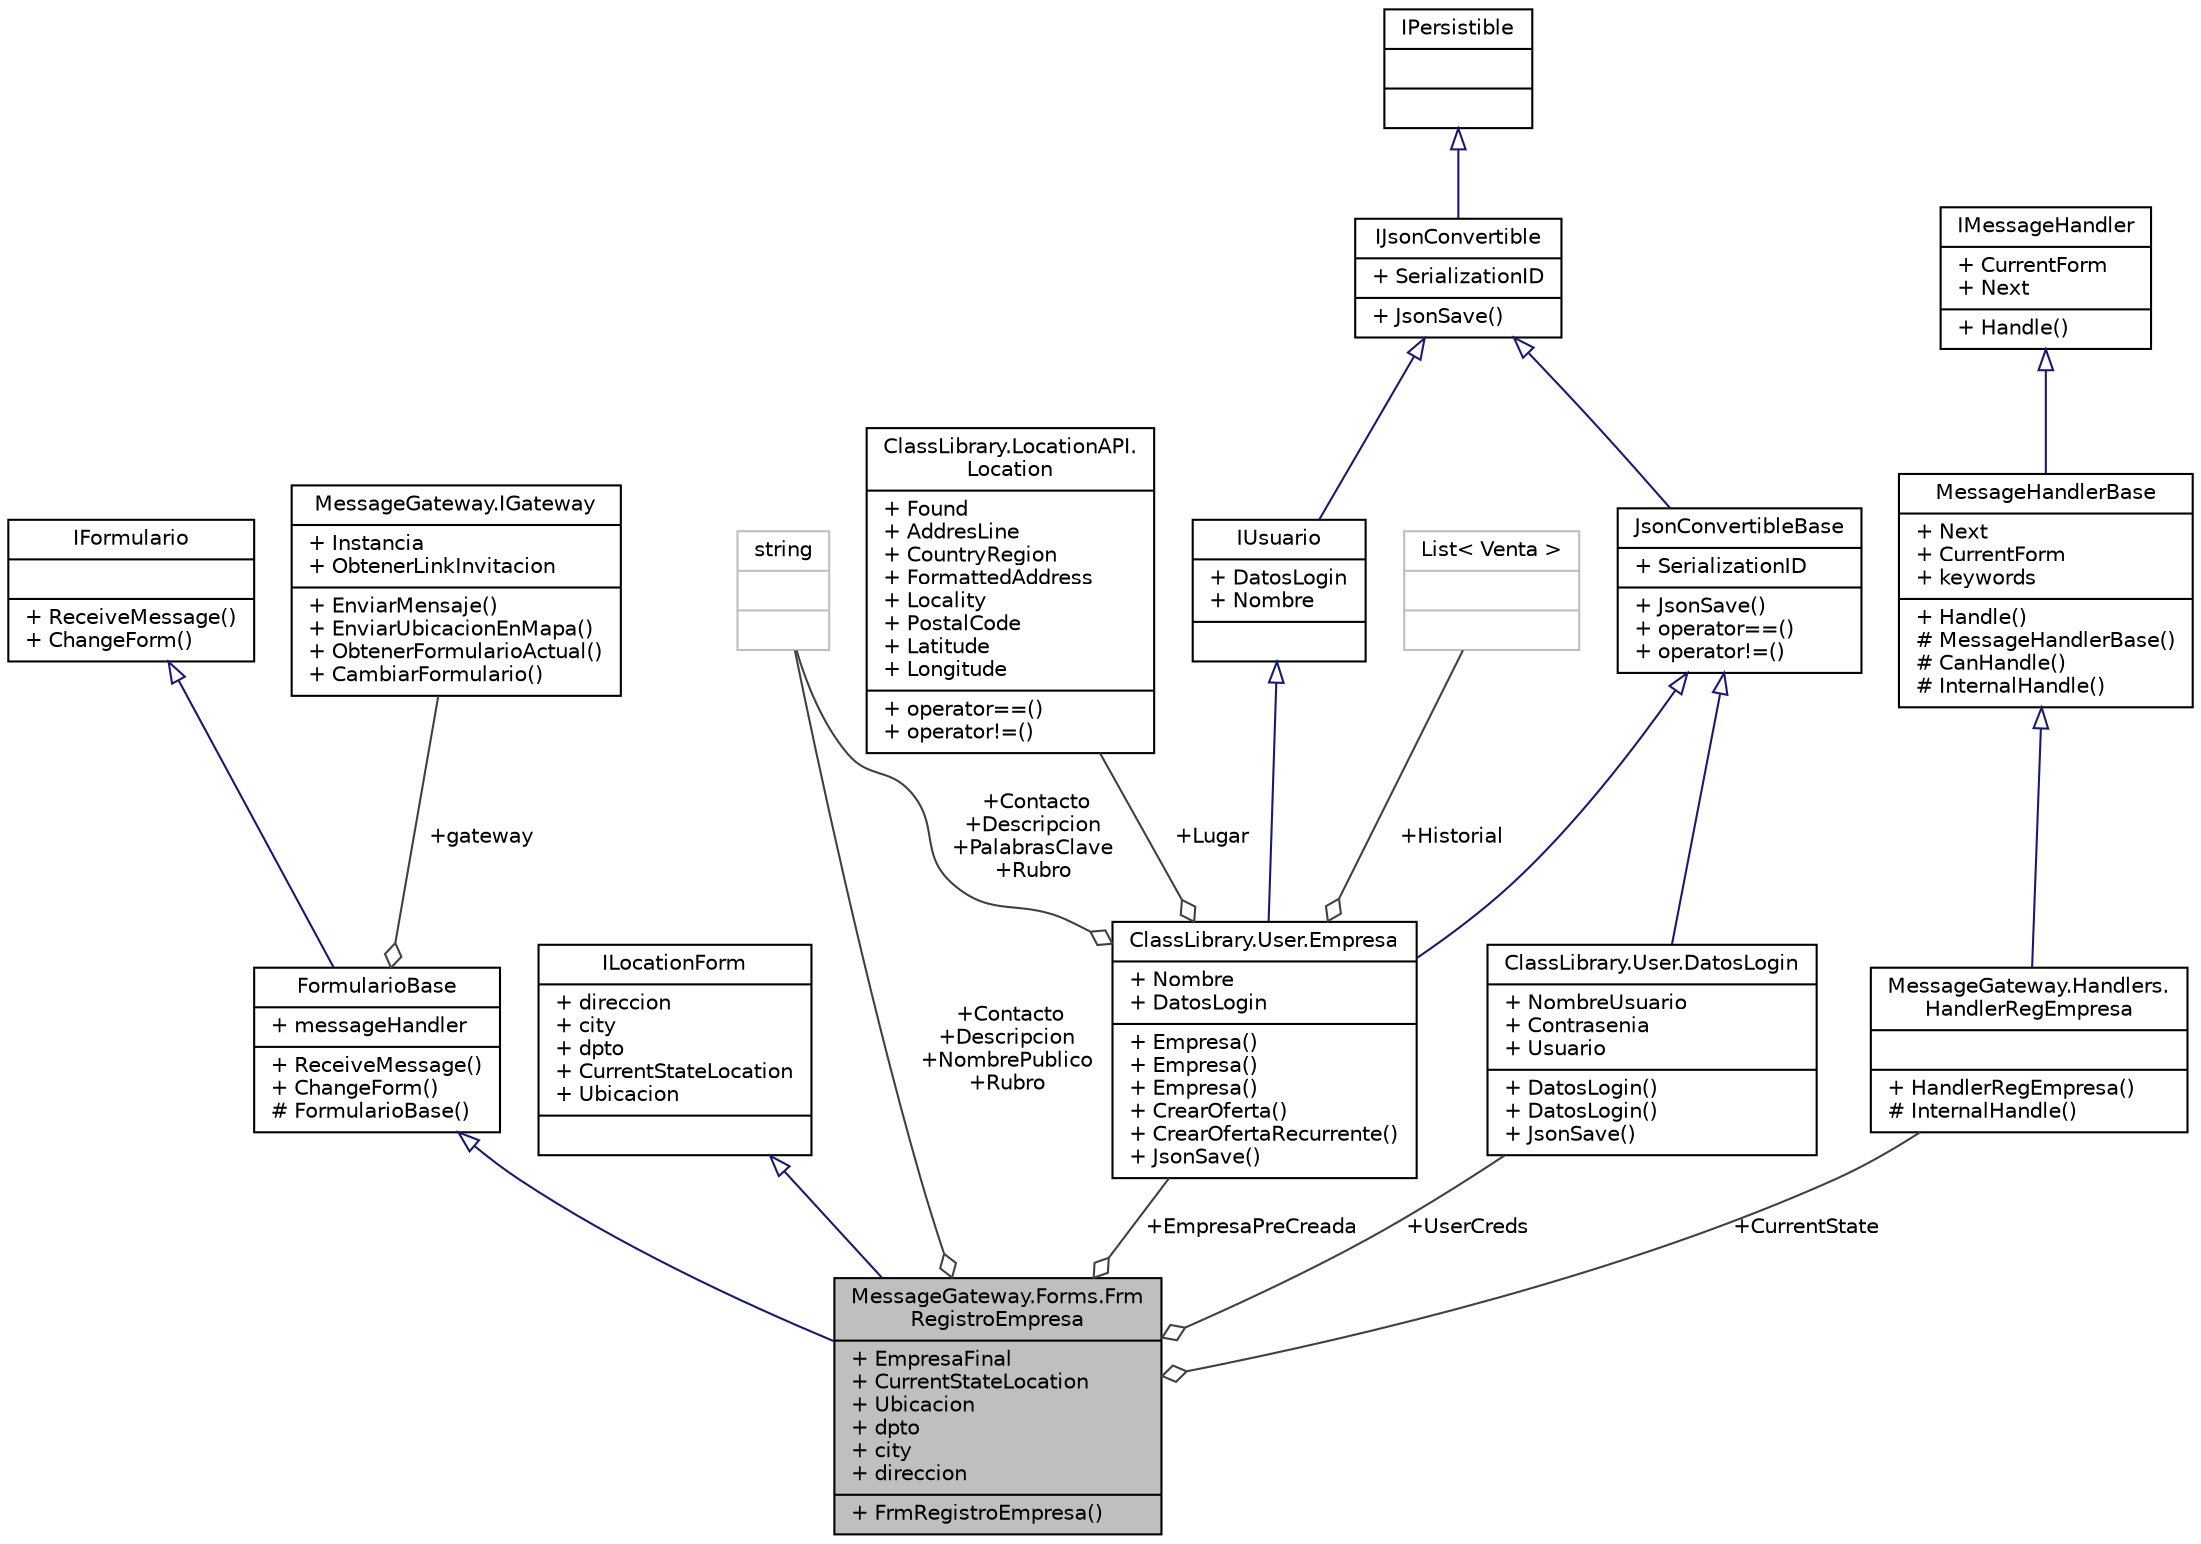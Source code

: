 digraph "MessageGateway.Forms.FrmRegistroEmpresa"
{
 // INTERACTIVE_SVG=YES
 // LATEX_PDF_SIZE
  edge [fontname="Helvetica",fontsize="10",labelfontname="Helvetica",labelfontsize="10"];
  node [fontname="Helvetica",fontsize="10",shape=record];
  Node1 [label="{MessageGateway.Forms.Frm\lRegistroEmpresa\n|+ EmpresaFinal\l+ CurrentStateLocation\l+ Ubicacion\l+ dpto\l+ city\l+ direccion\l|+ FrmRegistroEmpresa()\l}",height=0.2,width=0.4,color="black", fillcolor="grey75", style="filled", fontcolor="black",tooltip="Formulario que engloba la creacion de una empresa."];
  Node2 -> Node1 [dir="back",color="midnightblue",fontsize="10",style="solid",arrowtail="onormal",fontname="Helvetica"];
  Node2 [label="{FormularioBase\n|+ messageHandler\l|+ ReceiveMessage()\l+ ChangeForm()\l# FormularioBase()\l}",height=0.2,width=0.4,color="black", fillcolor="white", style="filled",URL="$classMessageGateway_1_1Forms_1_1FormularioBase.html",tooltip="Superclase para todos los formularios."];
  Node3 -> Node2 [dir="back",color="midnightblue",fontsize="10",style="solid",arrowtail="onormal",fontname="Helvetica"];
  Node3 [label="{IFormulario\n||+ ReceiveMessage()\l+ ChangeForm()\l}",height=0.2,width=0.4,color="black", fillcolor="white", style="filled",URL="$interfaceMessageGateway_1_1Forms_1_1IFormulario.html",tooltip="Interfaz que engloba todos los forularios y sus metodos principales."];
  Node4 -> Node2 [color="grey25",fontsize="10",style="solid",label=" +gateway" ,arrowhead="odiamond",fontname="Helvetica"];
  Node4 [label="{MessageGateway.IGateway\n|+ Instancia\l+ ObtenerLinkInvitacion\l|+ EnviarMensaje()\l+ EnviarUbicacionEnMapa()\l+ ObtenerFormularioActual()\l+ CambiarFormulario()\l}",height=0.2,width=0.4,color="black", fillcolor="white", style="filled",URL="$interfaceMessageGateway_1_1IGateway.html",tooltip="Interfaz que engloba las diferentes salidas y entradas posibles de mensaje de invitación al bot (mail..."];
  Node5 -> Node1 [dir="back",color="midnightblue",fontsize="10",style="solid",arrowtail="onormal",fontname="Helvetica"];
  Node5 [label="{ILocationForm\n|+ direccion\l+ city\l+ dpto\l+ CurrentStateLocation\l+ Ubicacion\l|}",height=0.2,width=0.4,color="black", fillcolor="white", style="filled",URL="$interfaceMessageGateway_1_1Forms_1_1ILocationForm.html",tooltip="Interfaz que engloba todos los formularios que necesitan una instancia de Location."];
  Node6 -> Node1 [color="grey25",fontsize="10",style="solid",label=" +Contacto\n+Descripcion\n+NombrePublico\n+Rubro" ,arrowhead="odiamond",fontname="Helvetica"];
  Node6 [label="{string\n||}",height=0.2,width=0.4,color="grey75", fillcolor="white", style="filled",tooltip=" "];
  Node7 -> Node1 [color="grey25",fontsize="10",style="solid",label=" +EmpresaPreCreada" ,arrowhead="odiamond",fontname="Helvetica"];
  Node7 [label="{ClassLibrary.User.Empresa\n|+ Nombre\l+ DatosLogin\l|+ Empresa()\l+ Empresa()\l+ Empresa()\l+ CrearOferta()\l+ CrearOfertaRecurrente()\l+ JsonSave()\l}",height=0.2,width=0.4,color="black", fillcolor="white", style="filled",URL="$classClassLibrary_1_1User_1_1Empresa.html",tooltip="Clase representativa de las empresas registradas y su información competente."];
  Node8 -> Node7 [dir="back",color="midnightblue",fontsize="10",style="solid",arrowtail="onormal",fontname="Helvetica"];
  Node8 [label="{JsonConvertibleBase\n|+ SerializationID\l|+ JsonSave()\l+ operator==()\l+ operator!=()\l}",height=0.2,width=0.4,color="black", fillcolor="white", style="filled",URL="$classImporters_1_1Json_1_1JsonConvertibleBase.html",tooltip="Clase base abstracta que redefine los operadores == y != para determinar si dos objetos son iguales e..."];
  Node9 -> Node8 [dir="back",color="midnightblue",fontsize="10",style="solid",arrowtail="onormal",fontname="Helvetica"];
  Node9 [label="{IJsonConvertible\n|+ SerializationID\l|+ JsonSave()\l}",height=0.2,width=0.4,color="black", fillcolor="white", style="filled",URL="$interfaceImporters_1_1Json_1_1IJsonConvertible.html",tooltip="Interfaz que permite a la librería de clases marcar las clases que se persisten en formato JSON...."];
  Node10 -> Node9 [dir="back",color="midnightblue",fontsize="10",style="solid",arrowtail="onormal",fontname="Helvetica"];
  Node10 [label="{IPersistible\n||}",height=0.2,width=0.4,color="black", fillcolor="white", style="filled",URL="$interfaceImporters_1_1IPersistible.html",tooltip="Identifica las clases que se espera que la base de datos persista."];
  Node11 -> Node7 [dir="back",color="midnightblue",fontsize="10",style="solid",arrowtail="onormal",fontname="Helvetica"];
  Node11 [label="{IUsuario\n|+ DatosLogin\l+ Nombre\l|}",height=0.2,width=0.4,color="black", fillcolor="white", style="filled",URL="$interfaceClassLibrary_1_1User_1_1IUsuario.html",tooltip="Interfaz que engloba tanto empresas como emprendimientos."];
  Node9 -> Node11 [dir="back",color="midnightblue",fontsize="10",style="solid",arrowtail="onormal",fontname="Helvetica"];
  Node6 -> Node7 [color="grey25",fontsize="10",style="solid",label=" +Contacto\n+Descripcion\n+PalabrasClave\n+Rubro" ,arrowhead="odiamond",fontname="Helvetica"];
  Node12 -> Node7 [color="grey25",fontsize="10",style="solid",label=" +Historial" ,arrowhead="odiamond",fontname="Helvetica"];
  Node12 [label="{List\< Venta \>\n||}",height=0.2,width=0.4,color="grey75", fillcolor="white", style="filled",tooltip=" "];
  Node13 -> Node7 [color="grey25",fontsize="10",style="solid",label=" +Lugar" ,arrowhead="odiamond",fontname="Helvetica"];
  Node13 [label="{ClassLibrary.LocationAPI.\lLocation\n|+ Found\l+ AddresLine\l+ CountryRegion\l+ FormattedAddress\l+ Locality\l+ PostalCode\l+ Latitude\l+ Longitude\l|+ operator==()\l+ operator!=()\l}",height=0.2,width=0.4,color="black", fillcolor="white", style="filled",URL="$classClassLibrary_1_1LocationAPI_1_1Location.html",tooltip="Representa las coordenadas y otros datos de la ubicación de una dirección retornada en el método...."];
  Node14 -> Node1 [color="grey25",fontsize="10",style="solid",label=" +CurrentState" ,arrowhead="odiamond",fontname="Helvetica"];
  Node14 [label="{MessageGateway.Handlers.\lHandlerRegEmpresa\n||+ HandlerRegEmpresa()\l# InternalHandle()\l}",height=0.2,width=0.4,color="black", fillcolor="white", style="filled",URL="$classMessageGateway_1_1Handlers_1_1HandlerRegEmpresa.html",tooltip="Handler encargado de crear una nueva empresa."];
  Node15 -> Node14 [dir="back",color="midnightblue",fontsize="10",style="solid",arrowtail="onormal",fontname="Helvetica"];
  Node15 [label="{MessageHandlerBase\n|+ Next\l+ CurrentForm\l+ keywords\l|+ Handle()\l# MessageHandlerBase()\l# CanHandle()\l# InternalHandle()\l}",height=0.2,width=0.4,color="black", fillcolor="white", style="filled",URL="$classMessageGateway_1_1Handlers_1_1MessageHandlerBase.html",tooltip="Superclase a todos los handlers."];
  Node16 -> Node15 [dir="back",color="midnightblue",fontsize="10",style="solid",arrowtail="onormal",fontname="Helvetica"];
  Node16 [label="{IMessageHandler\n|+ CurrentForm\l+ Next\l|+ Handle()\l}",height=0.2,width=0.4,color="black", fillcolor="white", style="filled",URL="$interfaceMessageGateway_1_1Handlers_1_1IMessageHandler.html",tooltip="Interfaz que engloba a los handlers y sus metodos y propiedades basicos."];
  Node17 -> Node1 [color="grey25",fontsize="10",style="solid",label=" +UserCreds" ,arrowhead="odiamond",fontname="Helvetica"];
  Node17 [label="{ClassLibrary.User.DatosLogin\n|+ NombreUsuario\l+ Contrasenia\l+ Usuario\l|+ DatosLogin()\l+ DatosLogin()\l+ JsonSave()\l}",height=0.2,width=0.4,color="black", fillcolor="white", style="filled",URL="$classClassLibrary_1_1User_1_1DatosLogin.html",tooltip="Las instancias de esta clase representan los usuarios creados en el bot, almacendando la empresa o em..."];
  Node8 -> Node17 [dir="back",color="midnightblue",fontsize="10",style="solid",arrowtail="onormal",fontname="Helvetica"];
}
